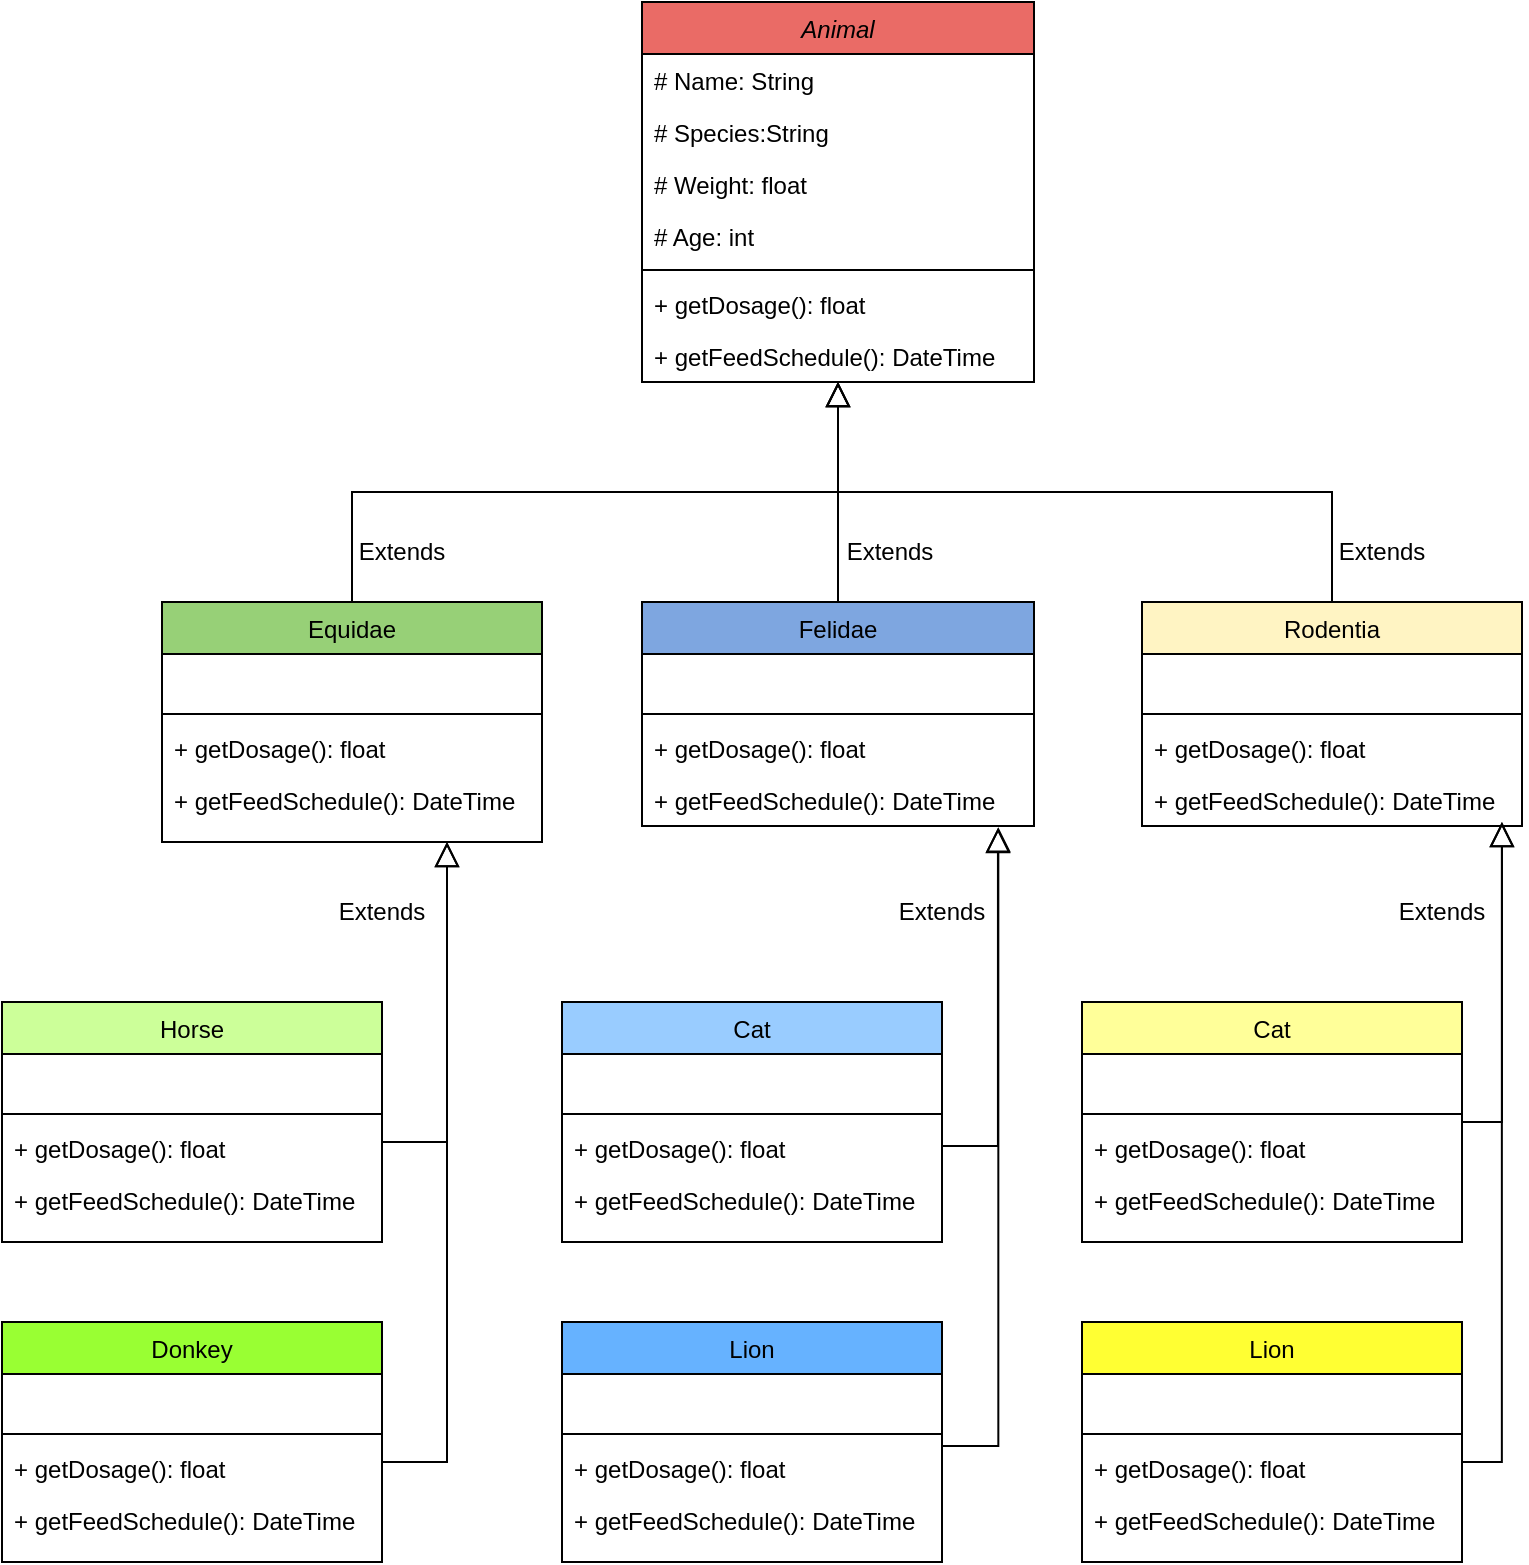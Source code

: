 <mxfile version="20.2.3" type="device"><diagram id="C5RBs43oDa-KdzZeNtuy" name="Page-1"><mxGraphModel dx="943" dy="1017" grid="1" gridSize="10" guides="1" tooltips="1" connect="1" arrows="1" fold="1" page="1" pageScale="1" pageWidth="827" pageHeight="1169" math="0" shadow="0"><root><mxCell id="WIyWlLk6GJQsqaUBKTNV-0"/><mxCell id="WIyWlLk6GJQsqaUBKTNV-1" parent="WIyWlLk6GJQsqaUBKTNV-0"/><mxCell id="zkfFHV4jXpPFQw0GAbJ--0" value="Animal" style="swimlane;fontStyle=2;align=center;verticalAlign=top;childLayout=stackLayout;horizontal=1;startSize=26;horizontalStack=0;resizeParent=1;resizeLast=0;collapsible=1;marginBottom=0;rounded=0;shadow=0;strokeWidth=1;fillColor=#EA6B66;" parent="WIyWlLk6GJQsqaUBKTNV-1" vertex="1"><mxGeometry x="320" y="20" width="196" height="190" as="geometry"><mxRectangle x="230" y="140" width="160" height="26" as="alternateBounds"/></mxGeometry></mxCell><mxCell id="zkfFHV4jXpPFQw0GAbJ--1" value="# Name: String" style="text;align=left;verticalAlign=top;spacingLeft=4;spacingRight=4;overflow=hidden;rotatable=0;points=[[0,0.5],[1,0.5]];portConstraint=eastwest;" parent="zkfFHV4jXpPFQw0GAbJ--0" vertex="1"><mxGeometry y="26" width="196" height="26" as="geometry"/></mxCell><mxCell id="zkfFHV4jXpPFQw0GAbJ--2" value="# Species:String" style="text;align=left;verticalAlign=top;spacingLeft=4;spacingRight=4;overflow=hidden;rotatable=0;points=[[0,0.5],[1,0.5]];portConstraint=eastwest;rounded=0;shadow=0;html=0;" parent="zkfFHV4jXpPFQw0GAbJ--0" vertex="1"><mxGeometry y="52" width="196" height="26" as="geometry"/></mxCell><mxCell id="zkfFHV4jXpPFQw0GAbJ--3" value="# Weight: float" style="text;align=left;verticalAlign=top;spacingLeft=4;spacingRight=4;overflow=hidden;rotatable=0;points=[[0,0.5],[1,0.5]];portConstraint=eastwest;rounded=0;shadow=0;html=0;" parent="zkfFHV4jXpPFQw0GAbJ--0" vertex="1"><mxGeometry y="78" width="196" height="26" as="geometry"/></mxCell><mxCell id="rI6SNCoWVaH57hjGnvr5-0" value="# Age: int" style="text;align=left;verticalAlign=top;spacingLeft=4;spacingRight=4;overflow=hidden;rotatable=0;points=[[0,0.5],[1,0.5]];portConstraint=eastwest;rounded=0;shadow=0;html=0;" vertex="1" parent="zkfFHV4jXpPFQw0GAbJ--0"><mxGeometry y="104" width="196" height="26" as="geometry"/></mxCell><mxCell id="zkfFHV4jXpPFQw0GAbJ--4" value="" style="line;html=1;strokeWidth=1;align=left;verticalAlign=middle;spacingTop=-1;spacingLeft=3;spacingRight=3;rotatable=0;labelPosition=right;points=[];portConstraint=eastwest;" parent="zkfFHV4jXpPFQw0GAbJ--0" vertex="1"><mxGeometry y="130" width="196" height="8" as="geometry"/></mxCell><mxCell id="zkfFHV4jXpPFQw0GAbJ--5" value="+ getDosage(): float" style="text;align=left;verticalAlign=top;spacingLeft=4;spacingRight=4;overflow=hidden;rotatable=0;points=[[0,0.5],[1,0.5]];portConstraint=eastwest;" parent="zkfFHV4jXpPFQw0GAbJ--0" vertex="1"><mxGeometry y="138" width="196" height="26" as="geometry"/></mxCell><mxCell id="rI6SNCoWVaH57hjGnvr5-1" value="+ getFeedSchedule(): DateTime" style="text;align=left;verticalAlign=top;spacingLeft=4;spacingRight=4;overflow=hidden;rotatable=0;points=[[0,0.5],[1,0.5]];portConstraint=eastwest;" vertex="1" parent="zkfFHV4jXpPFQw0GAbJ--0"><mxGeometry y="164" width="196" height="26" as="geometry"/></mxCell><mxCell id="zkfFHV4jXpPFQw0GAbJ--6" value="Equidae" style="swimlane;fontStyle=0;align=center;verticalAlign=top;childLayout=stackLayout;horizontal=1;startSize=26;horizontalStack=0;resizeParent=1;resizeLast=0;collapsible=1;marginBottom=0;rounded=0;shadow=0;strokeWidth=1;fillColor=#97D077;" parent="WIyWlLk6GJQsqaUBKTNV-1" vertex="1"><mxGeometry x="80" y="320" width="190" height="120" as="geometry"><mxRectangle x="130" y="380" width="160" height="26" as="alternateBounds"/></mxGeometry></mxCell><mxCell id="zkfFHV4jXpPFQw0GAbJ--7" value=" " style="text;align=left;verticalAlign=top;spacingLeft=4;spacingRight=4;overflow=hidden;rotatable=0;points=[[0,0.5],[1,0.5]];portConstraint=eastwest;" parent="zkfFHV4jXpPFQw0GAbJ--6" vertex="1"><mxGeometry y="26" width="190" height="26" as="geometry"/></mxCell><mxCell id="zkfFHV4jXpPFQw0GAbJ--9" value="" style="line;html=1;strokeWidth=1;align=left;verticalAlign=middle;spacingTop=-1;spacingLeft=3;spacingRight=3;rotatable=0;labelPosition=right;points=[];portConstraint=eastwest;" parent="zkfFHV4jXpPFQw0GAbJ--6" vertex="1"><mxGeometry y="52" width="190" height="8" as="geometry"/></mxCell><mxCell id="rI6SNCoWVaH57hjGnvr5-22" value="+ getDosage(): float" style="text;align=left;verticalAlign=top;spacingLeft=4;spacingRight=4;overflow=hidden;rotatable=0;points=[[0,0.5],[1,0.5]];portConstraint=eastwest;" vertex="1" parent="zkfFHV4jXpPFQw0GAbJ--6"><mxGeometry y="60" width="190" height="26" as="geometry"/></mxCell><mxCell id="rI6SNCoWVaH57hjGnvr5-23" value="+ getFeedSchedule(): DateTime" style="text;align=left;verticalAlign=top;spacingLeft=4;spacingRight=4;overflow=hidden;rotatable=0;points=[[0,0.5],[1,0.5]];portConstraint=eastwest;" vertex="1" parent="zkfFHV4jXpPFQw0GAbJ--6"><mxGeometry y="86" width="190" height="26" as="geometry"/></mxCell><mxCell id="zkfFHV4jXpPFQw0GAbJ--12" value="" style="endArrow=block;endSize=10;endFill=0;shadow=0;strokeWidth=1;rounded=0;edgeStyle=elbowEdgeStyle;elbow=vertical;" parent="WIyWlLk6GJQsqaUBKTNV-1" source="zkfFHV4jXpPFQw0GAbJ--6" target="zkfFHV4jXpPFQw0GAbJ--0" edge="1"><mxGeometry width="160" relative="1" as="geometry"><mxPoint x="200" y="203" as="sourcePoint"/><mxPoint x="200" y="203" as="targetPoint"/></mxGeometry></mxCell><mxCell id="zkfFHV4jXpPFQw0GAbJ--13" value="Felidae" style="swimlane;fontStyle=0;align=center;verticalAlign=top;childLayout=stackLayout;horizontal=1;startSize=26;horizontalStack=0;resizeParent=1;resizeLast=0;collapsible=1;marginBottom=0;rounded=0;shadow=0;strokeWidth=1;fillColor=#7EA6E0;" parent="WIyWlLk6GJQsqaUBKTNV-1" vertex="1"><mxGeometry x="320" y="320" width="196" height="112" as="geometry"><mxRectangle x="340" y="380" width="170" height="26" as="alternateBounds"/></mxGeometry></mxCell><mxCell id="zkfFHV4jXpPFQw0GAbJ--14" value=" " style="text;align=left;verticalAlign=top;spacingLeft=4;spacingRight=4;overflow=hidden;rotatable=0;points=[[0,0.5],[1,0.5]];portConstraint=eastwest;" parent="zkfFHV4jXpPFQw0GAbJ--13" vertex="1"><mxGeometry y="26" width="196" height="26" as="geometry"/></mxCell><mxCell id="zkfFHV4jXpPFQw0GAbJ--15" value="" style="line;html=1;strokeWidth=1;align=left;verticalAlign=middle;spacingTop=-1;spacingLeft=3;spacingRight=3;rotatable=0;labelPosition=right;points=[];portConstraint=eastwest;" parent="zkfFHV4jXpPFQw0GAbJ--13" vertex="1"><mxGeometry y="52" width="196" height="8" as="geometry"/></mxCell><mxCell id="rI6SNCoWVaH57hjGnvr5-24" value="+ getDosage(): float" style="text;align=left;verticalAlign=top;spacingLeft=4;spacingRight=4;overflow=hidden;rotatable=0;points=[[0,0.5],[1,0.5]];portConstraint=eastwest;" vertex="1" parent="zkfFHV4jXpPFQw0GAbJ--13"><mxGeometry y="60" width="196" height="26" as="geometry"/></mxCell><mxCell id="rI6SNCoWVaH57hjGnvr5-25" value="+ getFeedSchedule(): DateTime" style="text;align=left;verticalAlign=top;spacingLeft=4;spacingRight=4;overflow=hidden;rotatable=0;points=[[0,0.5],[1,0.5]];portConstraint=eastwest;" vertex="1" parent="zkfFHV4jXpPFQw0GAbJ--13"><mxGeometry y="86" width="196" height="26" as="geometry"/></mxCell><mxCell id="zkfFHV4jXpPFQw0GAbJ--16" value="" style="endArrow=block;endSize=10;endFill=0;shadow=0;strokeWidth=1;rounded=0;edgeStyle=elbowEdgeStyle;elbow=vertical;" parent="WIyWlLk6GJQsqaUBKTNV-1" source="zkfFHV4jXpPFQw0GAbJ--13" target="zkfFHV4jXpPFQw0GAbJ--0" edge="1"><mxGeometry width="160" relative="1" as="geometry"><mxPoint x="210" y="373" as="sourcePoint"/><mxPoint x="310" y="271" as="targetPoint"/></mxGeometry></mxCell><mxCell id="rI6SNCoWVaH57hjGnvr5-6" value="Rodentia" style="swimlane;fontStyle=0;align=center;verticalAlign=top;childLayout=stackLayout;horizontal=1;startSize=26;horizontalStack=0;resizeParent=1;resizeLast=0;collapsible=1;marginBottom=0;rounded=0;shadow=0;strokeWidth=1;fillColor=#FFF4C3;" vertex="1" parent="WIyWlLk6GJQsqaUBKTNV-1"><mxGeometry x="570" y="320" width="190" height="112" as="geometry"><mxRectangle x="340" y="380" width="170" height="26" as="alternateBounds"/></mxGeometry></mxCell><mxCell id="rI6SNCoWVaH57hjGnvr5-7" value=" " style="text;align=left;verticalAlign=top;spacingLeft=4;spacingRight=4;overflow=hidden;rotatable=0;points=[[0,0.5],[1,0.5]];portConstraint=eastwest;" vertex="1" parent="rI6SNCoWVaH57hjGnvr5-6"><mxGeometry y="26" width="190" height="26" as="geometry"/></mxCell><mxCell id="rI6SNCoWVaH57hjGnvr5-8" value="" style="line;html=1;strokeWidth=1;align=left;verticalAlign=middle;spacingTop=-1;spacingLeft=3;spacingRight=3;rotatable=0;labelPosition=right;points=[];portConstraint=eastwest;" vertex="1" parent="rI6SNCoWVaH57hjGnvr5-6"><mxGeometry y="52" width="190" height="8" as="geometry"/></mxCell><mxCell id="rI6SNCoWVaH57hjGnvr5-26" value="+ getDosage(): float" style="text;align=left;verticalAlign=top;spacingLeft=4;spacingRight=4;overflow=hidden;rotatable=0;points=[[0,0.5],[1,0.5]];portConstraint=eastwest;" vertex="1" parent="rI6SNCoWVaH57hjGnvr5-6"><mxGeometry y="60" width="190" height="26" as="geometry"/></mxCell><mxCell id="rI6SNCoWVaH57hjGnvr5-27" value="+ getFeedSchedule(): DateTime" style="text;align=left;verticalAlign=top;spacingLeft=4;spacingRight=4;overflow=hidden;rotatable=0;points=[[0,0.5],[1,0.5]];portConstraint=eastwest;" vertex="1" parent="rI6SNCoWVaH57hjGnvr5-6"><mxGeometry y="86" width="190" height="26" as="geometry"/></mxCell><mxCell id="rI6SNCoWVaH57hjGnvr5-9" value="" style="endArrow=block;endSize=10;endFill=0;shadow=0;strokeWidth=1;rounded=0;edgeStyle=elbowEdgeStyle;elbow=vertical;" edge="1" parent="WIyWlLk6GJQsqaUBKTNV-1" source="rI6SNCoWVaH57hjGnvr5-6" target="zkfFHV4jXpPFQw0GAbJ--0"><mxGeometry width="160" relative="1" as="geometry"><mxPoint x="340" y="263" as="sourcePoint"/><mxPoint x="320" y="230" as="targetPoint"/></mxGeometry></mxCell><mxCell id="rI6SNCoWVaH57hjGnvr5-30" value="Horse" style="swimlane;fontStyle=0;align=center;verticalAlign=top;childLayout=stackLayout;horizontal=1;startSize=26;horizontalStack=0;resizeParent=1;resizeLast=0;collapsible=1;marginBottom=0;rounded=0;shadow=0;strokeWidth=1;fillColor=#CCFF99;" vertex="1" parent="WIyWlLk6GJQsqaUBKTNV-1"><mxGeometry y="520" width="190" height="120" as="geometry"><mxRectangle x="130" y="380" width="160" height="26" as="alternateBounds"/></mxGeometry></mxCell><mxCell id="rI6SNCoWVaH57hjGnvr5-31" value=" " style="text;align=left;verticalAlign=top;spacingLeft=4;spacingRight=4;overflow=hidden;rotatable=0;points=[[0,0.5],[1,0.5]];portConstraint=eastwest;" vertex="1" parent="rI6SNCoWVaH57hjGnvr5-30"><mxGeometry y="26" width="190" height="26" as="geometry"/></mxCell><mxCell id="rI6SNCoWVaH57hjGnvr5-32" value="" style="line;html=1;strokeWidth=1;align=left;verticalAlign=middle;spacingTop=-1;spacingLeft=3;spacingRight=3;rotatable=0;labelPosition=right;points=[];portConstraint=eastwest;" vertex="1" parent="rI6SNCoWVaH57hjGnvr5-30"><mxGeometry y="52" width="190" height="8" as="geometry"/></mxCell><mxCell id="rI6SNCoWVaH57hjGnvr5-33" value="+ getDosage(): float" style="text;align=left;verticalAlign=top;spacingLeft=4;spacingRight=4;overflow=hidden;rotatable=0;points=[[0,0.5],[1,0.5]];portConstraint=eastwest;" vertex="1" parent="rI6SNCoWVaH57hjGnvr5-30"><mxGeometry y="60" width="190" height="26" as="geometry"/></mxCell><mxCell id="rI6SNCoWVaH57hjGnvr5-34" value="+ getFeedSchedule(): DateTime" style="text;align=left;verticalAlign=top;spacingLeft=4;spacingRight=4;overflow=hidden;rotatable=0;points=[[0,0.5],[1,0.5]];portConstraint=eastwest;" vertex="1" parent="rI6SNCoWVaH57hjGnvr5-30"><mxGeometry y="86" width="190" height="26" as="geometry"/></mxCell><mxCell id="rI6SNCoWVaH57hjGnvr5-66" style="edgeStyle=orthogonalEdgeStyle;rounded=0;orthogonalLoop=1;jettySize=auto;html=1;exitX=1;exitY=0.5;exitDx=0;exitDy=0;endArrow=block;endFill=0;" edge="1" parent="rI6SNCoWVaH57hjGnvr5-30" source="rI6SNCoWVaH57hjGnvr5-33" target="rI6SNCoWVaH57hjGnvr5-33"><mxGeometry relative="1" as="geometry"/></mxCell><mxCell id="rI6SNCoWVaH57hjGnvr5-35" value="Donkey" style="swimlane;fontStyle=0;align=center;verticalAlign=top;childLayout=stackLayout;horizontal=1;startSize=26;horizontalStack=0;resizeParent=1;resizeLast=0;collapsible=1;marginBottom=0;rounded=0;shadow=0;strokeWidth=1;fillColor=#99FF33;" vertex="1" parent="WIyWlLk6GJQsqaUBKTNV-1"><mxGeometry y="680" width="190" height="120" as="geometry"><mxRectangle x="130" y="380" width="160" height="26" as="alternateBounds"/></mxGeometry></mxCell><mxCell id="rI6SNCoWVaH57hjGnvr5-36" value=" " style="text;align=left;verticalAlign=top;spacingLeft=4;spacingRight=4;overflow=hidden;rotatable=0;points=[[0,0.5],[1,0.5]];portConstraint=eastwest;" vertex="1" parent="rI6SNCoWVaH57hjGnvr5-35"><mxGeometry y="26" width="190" height="26" as="geometry"/></mxCell><mxCell id="rI6SNCoWVaH57hjGnvr5-37" value="" style="line;html=1;strokeWidth=1;align=left;verticalAlign=middle;spacingTop=-1;spacingLeft=3;spacingRight=3;rotatable=0;labelPosition=right;points=[];portConstraint=eastwest;" vertex="1" parent="rI6SNCoWVaH57hjGnvr5-35"><mxGeometry y="52" width="190" height="8" as="geometry"/></mxCell><mxCell id="rI6SNCoWVaH57hjGnvr5-38" value="+ getDosage(): float" style="text;align=left;verticalAlign=top;spacingLeft=4;spacingRight=4;overflow=hidden;rotatable=0;points=[[0,0.5],[1,0.5]];portConstraint=eastwest;" vertex="1" parent="rI6SNCoWVaH57hjGnvr5-35"><mxGeometry y="60" width="190" height="26" as="geometry"/></mxCell><mxCell id="rI6SNCoWVaH57hjGnvr5-39" value="+ getFeedSchedule(): DateTime" style="text;align=left;verticalAlign=top;spacingLeft=4;spacingRight=4;overflow=hidden;rotatable=0;points=[[0,0.5],[1,0.5]];portConstraint=eastwest;" vertex="1" parent="rI6SNCoWVaH57hjGnvr5-35"><mxGeometry y="86" width="190" height="26" as="geometry"/></mxCell><mxCell id="rI6SNCoWVaH57hjGnvr5-40" value="Cat" style="swimlane;fontStyle=0;align=center;verticalAlign=top;childLayout=stackLayout;horizontal=1;startSize=26;horizontalStack=0;resizeParent=1;resizeLast=0;collapsible=1;marginBottom=0;rounded=0;shadow=0;strokeWidth=1;fillColor=#99CCFF;" vertex="1" parent="WIyWlLk6GJQsqaUBKTNV-1"><mxGeometry x="280" y="520" width="190" height="120" as="geometry"><mxRectangle x="130" y="380" width="160" height="26" as="alternateBounds"/></mxGeometry></mxCell><mxCell id="rI6SNCoWVaH57hjGnvr5-41" value=" " style="text;align=left;verticalAlign=top;spacingLeft=4;spacingRight=4;overflow=hidden;rotatable=0;points=[[0,0.5],[1,0.5]];portConstraint=eastwest;" vertex="1" parent="rI6SNCoWVaH57hjGnvr5-40"><mxGeometry y="26" width="190" height="26" as="geometry"/></mxCell><mxCell id="rI6SNCoWVaH57hjGnvr5-42" value="" style="line;html=1;strokeWidth=1;align=left;verticalAlign=middle;spacingTop=-1;spacingLeft=3;spacingRight=3;rotatable=0;labelPosition=right;points=[];portConstraint=eastwest;" vertex="1" parent="rI6SNCoWVaH57hjGnvr5-40"><mxGeometry y="52" width="190" height="8" as="geometry"/></mxCell><mxCell id="rI6SNCoWVaH57hjGnvr5-43" value="+ getDosage(): float" style="text;align=left;verticalAlign=top;spacingLeft=4;spacingRight=4;overflow=hidden;rotatable=0;points=[[0,0.5],[1,0.5]];portConstraint=eastwest;" vertex="1" parent="rI6SNCoWVaH57hjGnvr5-40"><mxGeometry y="60" width="190" height="26" as="geometry"/></mxCell><mxCell id="rI6SNCoWVaH57hjGnvr5-44" value="+ getFeedSchedule(): DateTime" style="text;align=left;verticalAlign=top;spacingLeft=4;spacingRight=4;overflow=hidden;rotatable=0;points=[[0,0.5],[1,0.5]];portConstraint=eastwest;" vertex="1" parent="rI6SNCoWVaH57hjGnvr5-40"><mxGeometry y="86" width="190" height="26" as="geometry"/></mxCell><mxCell id="rI6SNCoWVaH57hjGnvr5-45" value="Lion" style="swimlane;fontStyle=0;align=center;verticalAlign=top;childLayout=stackLayout;horizontal=1;startSize=26;horizontalStack=0;resizeParent=1;resizeLast=0;collapsible=1;marginBottom=0;rounded=0;shadow=0;strokeWidth=1;fillColor=#66B2FF;" vertex="1" parent="WIyWlLk6GJQsqaUBKTNV-1"><mxGeometry x="280" y="680" width="190" height="120" as="geometry"><mxRectangle x="130" y="380" width="160" height="26" as="alternateBounds"/></mxGeometry></mxCell><mxCell id="rI6SNCoWVaH57hjGnvr5-46" value=" " style="text;align=left;verticalAlign=top;spacingLeft=4;spacingRight=4;overflow=hidden;rotatable=0;points=[[0,0.5],[1,0.5]];portConstraint=eastwest;" vertex="1" parent="rI6SNCoWVaH57hjGnvr5-45"><mxGeometry y="26" width="190" height="26" as="geometry"/></mxCell><mxCell id="rI6SNCoWVaH57hjGnvr5-47" value="" style="line;html=1;strokeWidth=1;align=left;verticalAlign=middle;spacingTop=-1;spacingLeft=3;spacingRight=3;rotatable=0;labelPosition=right;points=[];portConstraint=eastwest;" vertex="1" parent="rI6SNCoWVaH57hjGnvr5-45"><mxGeometry y="52" width="190" height="8" as="geometry"/></mxCell><mxCell id="rI6SNCoWVaH57hjGnvr5-48" value="+ getDosage(): float" style="text;align=left;verticalAlign=top;spacingLeft=4;spacingRight=4;overflow=hidden;rotatable=0;points=[[0,0.5],[1,0.5]];portConstraint=eastwest;" vertex="1" parent="rI6SNCoWVaH57hjGnvr5-45"><mxGeometry y="60" width="190" height="26" as="geometry"/></mxCell><mxCell id="rI6SNCoWVaH57hjGnvr5-49" value="+ getFeedSchedule(): DateTime" style="text;align=left;verticalAlign=top;spacingLeft=4;spacingRight=4;overflow=hidden;rotatable=0;points=[[0,0.5],[1,0.5]];portConstraint=eastwest;" vertex="1" parent="rI6SNCoWVaH57hjGnvr5-45"><mxGeometry y="86" width="190" height="26" as="geometry"/></mxCell><mxCell id="rI6SNCoWVaH57hjGnvr5-56" value="Cat" style="swimlane;fontStyle=0;align=center;verticalAlign=top;childLayout=stackLayout;horizontal=1;startSize=26;horizontalStack=0;resizeParent=1;resizeLast=0;collapsible=1;marginBottom=0;rounded=0;shadow=0;strokeWidth=1;fillColor=#FFFF99;" vertex="1" parent="WIyWlLk6GJQsqaUBKTNV-1"><mxGeometry x="540" y="520" width="190" height="120" as="geometry"><mxRectangle x="130" y="380" width="160" height="26" as="alternateBounds"/></mxGeometry></mxCell><mxCell id="rI6SNCoWVaH57hjGnvr5-57" value=" " style="text;align=left;verticalAlign=top;spacingLeft=4;spacingRight=4;overflow=hidden;rotatable=0;points=[[0,0.5],[1,0.5]];portConstraint=eastwest;" vertex="1" parent="rI6SNCoWVaH57hjGnvr5-56"><mxGeometry y="26" width="190" height="26" as="geometry"/></mxCell><mxCell id="rI6SNCoWVaH57hjGnvr5-58" value="" style="line;html=1;strokeWidth=1;align=left;verticalAlign=middle;spacingTop=-1;spacingLeft=3;spacingRight=3;rotatable=0;labelPosition=right;points=[];portConstraint=eastwest;" vertex="1" parent="rI6SNCoWVaH57hjGnvr5-56"><mxGeometry y="52" width="190" height="8" as="geometry"/></mxCell><mxCell id="rI6SNCoWVaH57hjGnvr5-59" value="+ getDosage(): float" style="text;align=left;verticalAlign=top;spacingLeft=4;spacingRight=4;overflow=hidden;rotatable=0;points=[[0,0.5],[1,0.5]];portConstraint=eastwest;" vertex="1" parent="rI6SNCoWVaH57hjGnvr5-56"><mxGeometry y="60" width="190" height="26" as="geometry"/></mxCell><mxCell id="rI6SNCoWVaH57hjGnvr5-60" value="+ getFeedSchedule(): DateTime" style="text;align=left;verticalAlign=top;spacingLeft=4;spacingRight=4;overflow=hidden;rotatable=0;points=[[0,0.5],[1,0.5]];portConstraint=eastwest;" vertex="1" parent="rI6SNCoWVaH57hjGnvr5-56"><mxGeometry y="86" width="190" height="26" as="geometry"/></mxCell><mxCell id="rI6SNCoWVaH57hjGnvr5-61" value="Lion" style="swimlane;fontStyle=0;align=center;verticalAlign=top;childLayout=stackLayout;horizontal=1;startSize=26;horizontalStack=0;resizeParent=1;resizeLast=0;collapsible=1;marginBottom=0;rounded=0;shadow=0;strokeWidth=1;fillColor=#FFFF33;" vertex="1" parent="WIyWlLk6GJQsqaUBKTNV-1"><mxGeometry x="540" y="680" width="190" height="120" as="geometry"><mxRectangle x="130" y="380" width="160" height="26" as="alternateBounds"/></mxGeometry></mxCell><mxCell id="rI6SNCoWVaH57hjGnvr5-62" value=" " style="text;align=left;verticalAlign=top;spacingLeft=4;spacingRight=4;overflow=hidden;rotatable=0;points=[[0,0.5],[1,0.5]];portConstraint=eastwest;" vertex="1" parent="rI6SNCoWVaH57hjGnvr5-61"><mxGeometry y="26" width="190" height="26" as="geometry"/></mxCell><mxCell id="rI6SNCoWVaH57hjGnvr5-63" value="" style="line;html=1;strokeWidth=1;align=left;verticalAlign=middle;spacingTop=-1;spacingLeft=3;spacingRight=3;rotatable=0;labelPosition=right;points=[];portConstraint=eastwest;" vertex="1" parent="rI6SNCoWVaH57hjGnvr5-61"><mxGeometry y="52" width="190" height="8" as="geometry"/></mxCell><mxCell id="rI6SNCoWVaH57hjGnvr5-64" value="+ getDosage(): float" style="text;align=left;verticalAlign=top;spacingLeft=4;spacingRight=4;overflow=hidden;rotatable=0;points=[[0,0.5],[1,0.5]];portConstraint=eastwest;" vertex="1" parent="rI6SNCoWVaH57hjGnvr5-61"><mxGeometry y="60" width="190" height="26" as="geometry"/></mxCell><mxCell id="rI6SNCoWVaH57hjGnvr5-65" value="+ getFeedSchedule(): DateTime" style="text;align=left;verticalAlign=top;spacingLeft=4;spacingRight=4;overflow=hidden;rotatable=0;points=[[0,0.5],[1,0.5]];portConstraint=eastwest;" vertex="1" parent="rI6SNCoWVaH57hjGnvr5-61"><mxGeometry y="86" width="190" height="26" as="geometry"/></mxCell><mxCell id="rI6SNCoWVaH57hjGnvr5-68" value="" style="endArrow=block;endSize=10;endFill=0;shadow=0;strokeWidth=1;rounded=0;edgeStyle=elbowEdgeStyle;elbow=vertical;exitX=1;exitY=0.5;exitDx=0;exitDy=0;entryX=0.75;entryY=1;entryDx=0;entryDy=0;" edge="1" parent="WIyWlLk6GJQsqaUBKTNV-1" source="rI6SNCoWVaH57hjGnvr5-33" target="zkfFHV4jXpPFQw0GAbJ--6"><mxGeometry width="160" relative="1" as="geometry"><mxPoint x="185" y="330" as="sourcePoint"/><mxPoint x="428" y="220" as="targetPoint"/><Array as="points"><mxPoint x="210" y="590"/></Array></mxGeometry></mxCell><mxCell id="rI6SNCoWVaH57hjGnvr5-69" value="" style="endArrow=block;endSize=10;endFill=0;shadow=0;strokeWidth=1;rounded=0;edgeStyle=elbowEdgeStyle;elbow=vertical;exitX=1;exitY=0.5;exitDx=0;exitDy=0;entryX=0.75;entryY=1;entryDx=0;entryDy=0;" edge="1" parent="WIyWlLk6GJQsqaUBKTNV-1" source="rI6SNCoWVaH57hjGnvr5-38" target="zkfFHV4jXpPFQw0GAbJ--6"><mxGeometry width="160" relative="1" as="geometry"><mxPoint x="200" y="603" as="sourcePoint"/><mxPoint x="250" y="530" as="targetPoint"/><Array as="points"><mxPoint x="210" y="750"/><mxPoint x="210" y="753"/></Array></mxGeometry></mxCell><mxCell id="rI6SNCoWVaH57hjGnvr5-70" value="" style="endArrow=block;endSize=10;endFill=0;shadow=0;strokeWidth=1;rounded=0;edgeStyle=elbowEdgeStyle;elbow=vertical;exitX=1;exitY=0.5;exitDx=0;exitDy=0;entryX=0.909;entryY=1.023;entryDx=0;entryDy=0;entryPerimeter=0;" edge="1" parent="WIyWlLk6GJQsqaUBKTNV-1" source="rI6SNCoWVaH57hjGnvr5-48" target="rI6SNCoWVaH57hjGnvr5-25"><mxGeometry width="160" relative="1" as="geometry"><mxPoint x="483.5" y="745" as="sourcePoint"/><mxPoint x="470" y="440" as="targetPoint"/><Array as="points"><mxPoint x="503.5" y="742"/><mxPoint x="503.5" y="745"/></Array></mxGeometry></mxCell><mxCell id="rI6SNCoWVaH57hjGnvr5-71" value="" style="endArrow=block;endSize=10;endFill=0;shadow=0;strokeWidth=1;rounded=0;edgeStyle=elbowEdgeStyle;elbow=vertical;exitX=1;exitY=0.5;exitDx=0;exitDy=0;entryX=0.908;entryY=1.075;entryDx=0;entryDy=0;entryPerimeter=0;" edge="1" parent="WIyWlLk6GJQsqaUBKTNV-1"><mxGeometry width="160" relative="1" as="geometry"><mxPoint x="470" y="592" as="sourcePoint"/><mxPoint x="497.968" y="432.95" as="targetPoint"/><Array as="points"><mxPoint x="500" y="592"/><mxPoint x="513.5" y="754"/></Array></mxGeometry></mxCell><mxCell id="rI6SNCoWVaH57hjGnvr5-72" value="" style="endArrow=block;endSize=10;endFill=0;shadow=0;strokeWidth=1;rounded=0;edgeStyle=elbowEdgeStyle;elbow=vertical;exitX=1;exitY=0.5;exitDx=0;exitDy=0;entryX=0.947;entryY=0.923;entryDx=0;entryDy=0;entryPerimeter=0;" edge="1" parent="WIyWlLk6GJQsqaUBKTNV-1" source="rI6SNCoWVaH57hjGnvr5-64" target="rI6SNCoWVaH57hjGnvr5-27"><mxGeometry width="160" relative="1" as="geometry"><mxPoint x="480" y="763" as="sourcePoint"/><mxPoint x="760" y="440" as="targetPoint"/><Array as="points"><mxPoint x="750" y="750"/><mxPoint x="513.5" y="755"/></Array></mxGeometry></mxCell><mxCell id="rI6SNCoWVaH57hjGnvr5-73" value="" style="endArrow=block;endSize=10;endFill=0;shadow=0;strokeWidth=1;rounded=0;edgeStyle=elbowEdgeStyle;elbow=vertical;exitX=1;exitY=0.5;exitDx=0;exitDy=0;" edge="1" parent="WIyWlLk6GJQsqaUBKTNV-1" source="rI6SNCoWVaH57hjGnvr5-60"><mxGeometry width="160" relative="1" as="geometry"><mxPoint x="740" y="763" as="sourcePoint"/><mxPoint x="750" y="430" as="targetPoint"/><Array as="points"><mxPoint x="750" y="580"/><mxPoint x="523.5" y="765"/></Array></mxGeometry></mxCell><mxCell id="rI6SNCoWVaH57hjGnvr5-74" value="Extends" style="text;html=1;strokeColor=none;fillColor=none;align=center;verticalAlign=middle;whiteSpace=wrap;rounded=0;" vertex="1" parent="WIyWlLk6GJQsqaUBKTNV-1"><mxGeometry x="170" y="280" width="60" height="30" as="geometry"/></mxCell><mxCell id="rI6SNCoWVaH57hjGnvr5-76" value="Extends" style="text;html=1;strokeColor=none;fillColor=none;align=center;verticalAlign=middle;whiteSpace=wrap;rounded=0;" vertex="1" parent="WIyWlLk6GJQsqaUBKTNV-1"><mxGeometry x="414" y="280" width="60" height="30" as="geometry"/></mxCell><mxCell id="rI6SNCoWVaH57hjGnvr5-77" value="Extends" style="text;html=1;strokeColor=none;fillColor=none;align=center;verticalAlign=middle;whiteSpace=wrap;rounded=0;" vertex="1" parent="WIyWlLk6GJQsqaUBKTNV-1"><mxGeometry x="660" y="280" width="60" height="30" as="geometry"/></mxCell><mxCell id="rI6SNCoWVaH57hjGnvr5-80" value="Extends" style="text;html=1;strokeColor=none;fillColor=none;align=center;verticalAlign=middle;whiteSpace=wrap;rounded=0;" vertex="1" parent="WIyWlLk6GJQsqaUBKTNV-1"><mxGeometry x="440" y="460" width="60" height="30" as="geometry"/></mxCell><mxCell id="rI6SNCoWVaH57hjGnvr5-84" value="Extends" style="text;html=1;strokeColor=none;fillColor=none;align=center;verticalAlign=middle;whiteSpace=wrap;rounded=0;" vertex="1" parent="WIyWlLk6GJQsqaUBKTNV-1"><mxGeometry x="160" y="460" width="60" height="30" as="geometry"/></mxCell><mxCell id="rI6SNCoWVaH57hjGnvr5-85" value="Extends" style="text;html=1;strokeColor=none;fillColor=none;align=center;verticalAlign=middle;whiteSpace=wrap;rounded=0;" vertex="1" parent="WIyWlLk6GJQsqaUBKTNV-1"><mxGeometry x="690" y="460" width="60" height="30" as="geometry"/></mxCell></root></mxGraphModel></diagram></mxfile>
